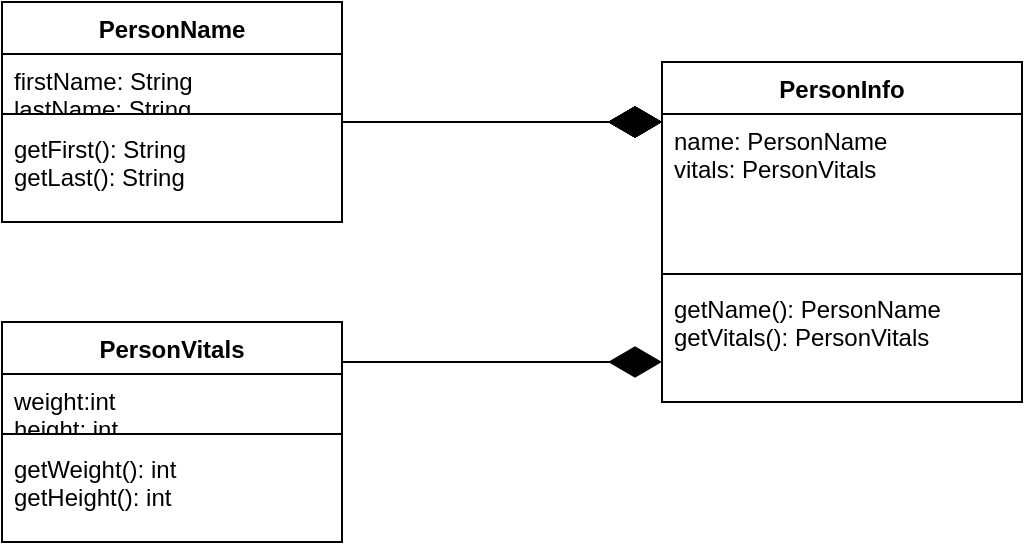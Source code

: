 <mxfile version="16.5.2" type="device"><diagram id="pLXNmrhWNk4zoBRqjF_q" name="Page-1"><mxGraphModel dx="786" dy="539" grid="1" gridSize="10" guides="1" tooltips="1" connect="1" arrows="1" fold="1" page="1" pageScale="1" pageWidth="850" pageHeight="1100" math="0" shadow="0"><root><mxCell id="0"/><mxCell id="1" parent="0"/><mxCell id="0ZXw8YGnMyh6KkmpfyNF-15" value="PersonName" style="swimlane;fontStyle=1;align=center;verticalAlign=top;childLayout=stackLayout;horizontal=1;startSize=26;horizontalStack=0;resizeParent=1;resizeParentMax=0;resizeLast=0;collapsible=1;marginBottom=0;" vertex="1" parent="1"><mxGeometry x="160" y="230" width="170" height="110" as="geometry"/></mxCell><mxCell id="0ZXw8YGnMyh6KkmpfyNF-16" value="firstName: String&#xA;lastName: String&#xA;" style="text;strokeColor=none;fillColor=none;align=left;verticalAlign=top;spacingLeft=4;spacingRight=4;overflow=hidden;rotatable=0;points=[[0,0.5],[1,0.5]];portConstraint=eastwest;" vertex="1" parent="0ZXw8YGnMyh6KkmpfyNF-15"><mxGeometry y="26" width="170" height="26" as="geometry"/></mxCell><mxCell id="0ZXw8YGnMyh6KkmpfyNF-17" value="" style="line;strokeWidth=1;fillColor=none;align=left;verticalAlign=middle;spacingTop=-1;spacingLeft=3;spacingRight=3;rotatable=0;labelPosition=right;points=[];portConstraint=eastwest;" vertex="1" parent="0ZXw8YGnMyh6KkmpfyNF-15"><mxGeometry y="52" width="170" height="8" as="geometry"/></mxCell><mxCell id="0ZXw8YGnMyh6KkmpfyNF-18" value="getFirst(): String&#xA;getLast(): String&#xA;" style="text;strokeColor=none;fillColor=none;align=left;verticalAlign=top;spacingLeft=4;spacingRight=4;overflow=hidden;rotatable=0;points=[[0,0.5],[1,0.5]];portConstraint=eastwest;" vertex="1" parent="0ZXw8YGnMyh6KkmpfyNF-15"><mxGeometry y="60" width="170" height="50" as="geometry"/></mxCell><mxCell id="0ZXw8YGnMyh6KkmpfyNF-9" value="PersonInfo" style="swimlane;fontStyle=1;align=center;verticalAlign=top;childLayout=stackLayout;horizontal=1;startSize=26;horizontalStack=0;resizeParent=1;resizeParentMax=0;resizeLast=0;collapsible=1;marginBottom=0;" vertex="1" parent="1"><mxGeometry x="490" y="260" width="180" height="170" as="geometry"/></mxCell><mxCell id="0ZXw8YGnMyh6KkmpfyNF-10" value="name: PersonName&#xA;vitals: PersonVitals&#xA;" style="text;strokeColor=none;fillColor=none;align=left;verticalAlign=top;spacingLeft=4;spacingRight=4;overflow=hidden;rotatable=0;points=[[0,0.5],[1,0.5]];portConstraint=eastwest;" vertex="1" parent="0ZXw8YGnMyh6KkmpfyNF-9"><mxGeometry y="26" width="180" height="76" as="geometry"/></mxCell><mxCell id="0ZXw8YGnMyh6KkmpfyNF-11" value="" style="line;strokeWidth=1;fillColor=none;align=left;verticalAlign=middle;spacingTop=-1;spacingLeft=3;spacingRight=3;rotatable=0;labelPosition=right;points=[];portConstraint=eastwest;" vertex="1" parent="0ZXw8YGnMyh6KkmpfyNF-9"><mxGeometry y="102" width="180" height="8" as="geometry"/></mxCell><mxCell id="0ZXw8YGnMyh6KkmpfyNF-12" value="getName(): PersonName&#xA;getVitals(): PersonVitals&#xA;" style="text;strokeColor=none;fillColor=none;align=left;verticalAlign=top;spacingLeft=4;spacingRight=4;overflow=hidden;rotatable=0;points=[[0,0.5],[1,0.5]];portConstraint=eastwest;" vertex="1" parent="0ZXw8YGnMyh6KkmpfyNF-9"><mxGeometry y="110" width="180" height="60" as="geometry"/></mxCell><mxCell id="0ZXw8YGnMyh6KkmpfyNF-20" value="PersonVitals" style="swimlane;fontStyle=1;align=center;verticalAlign=top;childLayout=stackLayout;horizontal=1;startSize=26;horizontalStack=0;resizeParent=1;resizeParentMax=0;resizeLast=0;collapsible=1;marginBottom=0;" vertex="1" parent="1"><mxGeometry x="160" y="390" width="170" height="110" as="geometry"/></mxCell><mxCell id="0ZXw8YGnMyh6KkmpfyNF-21" value="weight:int&#xA;height: int&#xA;" style="text;strokeColor=none;fillColor=none;align=left;verticalAlign=top;spacingLeft=4;spacingRight=4;overflow=hidden;rotatable=0;points=[[0,0.5],[1,0.5]];portConstraint=eastwest;" vertex="1" parent="0ZXw8YGnMyh6KkmpfyNF-20"><mxGeometry y="26" width="170" height="26" as="geometry"/></mxCell><mxCell id="0ZXw8YGnMyh6KkmpfyNF-22" value="" style="line;strokeWidth=1;fillColor=none;align=left;verticalAlign=middle;spacingTop=-1;spacingLeft=3;spacingRight=3;rotatable=0;labelPosition=right;points=[];portConstraint=eastwest;" vertex="1" parent="0ZXw8YGnMyh6KkmpfyNF-20"><mxGeometry y="52" width="170" height="8" as="geometry"/></mxCell><mxCell id="0ZXw8YGnMyh6KkmpfyNF-23" value="getWeight(): int&#xA;getHeight(): int&#xA;" style="text;strokeColor=none;fillColor=none;align=left;verticalAlign=top;spacingLeft=4;spacingRight=4;overflow=hidden;rotatable=0;points=[[0,0.5],[1,0.5]];portConstraint=eastwest;" vertex="1" parent="0ZXw8YGnMyh6KkmpfyNF-20"><mxGeometry y="60" width="170" height="50" as="geometry"/></mxCell><mxCell id="0ZXw8YGnMyh6KkmpfyNF-24" value="" style="endArrow=diamondThin;endFill=1;endSize=24;html=1;rounded=0;" edge="1" parent="1"><mxGeometry width="160" relative="1" as="geometry"><mxPoint x="330" y="290" as="sourcePoint"/><mxPoint x="490" y="290" as="targetPoint"/></mxGeometry></mxCell><mxCell id="0ZXw8YGnMyh6KkmpfyNF-26" value="" style="endArrow=diamondThin;endFill=1;endSize=24;html=1;rounded=0;" edge="1" parent="1"><mxGeometry width="160" relative="1" as="geometry"><mxPoint x="330" y="290" as="sourcePoint"/><mxPoint x="490" y="290" as="targetPoint"/></mxGeometry></mxCell><mxCell id="0ZXw8YGnMyh6KkmpfyNF-27" value="" style="endArrow=diamondThin;endFill=1;endSize=24;html=1;rounded=0;" edge="1" parent="1"><mxGeometry width="160" relative="1" as="geometry"><mxPoint x="330" y="290" as="sourcePoint"/><mxPoint x="490" y="290" as="targetPoint"/></mxGeometry></mxCell><mxCell id="0ZXw8YGnMyh6KkmpfyNF-29" value="" style="endArrow=diamondThin;endFill=1;endSize=24;html=1;rounded=0;" edge="1" parent="1"><mxGeometry width="160" relative="1" as="geometry"><mxPoint x="330" y="290" as="sourcePoint"/><mxPoint x="490" y="290" as="targetPoint"/></mxGeometry></mxCell><mxCell id="0ZXw8YGnMyh6KkmpfyNF-31" value="" style="endArrow=diamondThin;endFill=1;endSize=24;html=1;rounded=0;" edge="1" parent="1"><mxGeometry width="160" relative="1" as="geometry"><mxPoint x="330" y="290" as="sourcePoint"/><mxPoint x="490" y="290" as="targetPoint"/></mxGeometry></mxCell><mxCell id="0ZXw8YGnMyh6KkmpfyNF-32" value="" style="endArrow=diamondThin;endFill=1;endSize=24;html=1;rounded=0;" edge="1" parent="1"><mxGeometry width="160" relative="1" as="geometry"><mxPoint x="330" y="290" as="sourcePoint"/><mxPoint x="490" y="290" as="targetPoint"/></mxGeometry></mxCell><mxCell id="0ZXw8YGnMyh6KkmpfyNF-33" value="" style="endArrow=diamondThin;endFill=1;endSize=24;html=1;rounded=0;" edge="1" parent="1"><mxGeometry width="160" relative="1" as="geometry"><mxPoint x="330" y="410" as="sourcePoint"/><mxPoint x="490" y="410" as="targetPoint"/></mxGeometry></mxCell></root></mxGraphModel></diagram></mxfile>